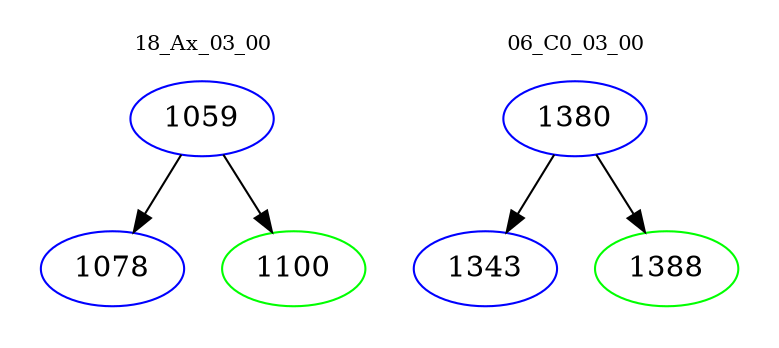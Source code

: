 digraph{
subgraph cluster_0 {
color = white
label = "18_Ax_03_00";
fontsize=10;
T0_1059 [label="1059", color="blue"]
T0_1059 -> T0_1078 [color="black"]
T0_1078 [label="1078", color="blue"]
T0_1059 -> T0_1100 [color="black"]
T0_1100 [label="1100", color="green"]
}
subgraph cluster_1 {
color = white
label = "06_C0_03_00";
fontsize=10;
T1_1380 [label="1380", color="blue"]
T1_1380 -> T1_1343 [color="black"]
T1_1343 [label="1343", color="blue"]
T1_1380 -> T1_1388 [color="black"]
T1_1388 [label="1388", color="green"]
}
}
